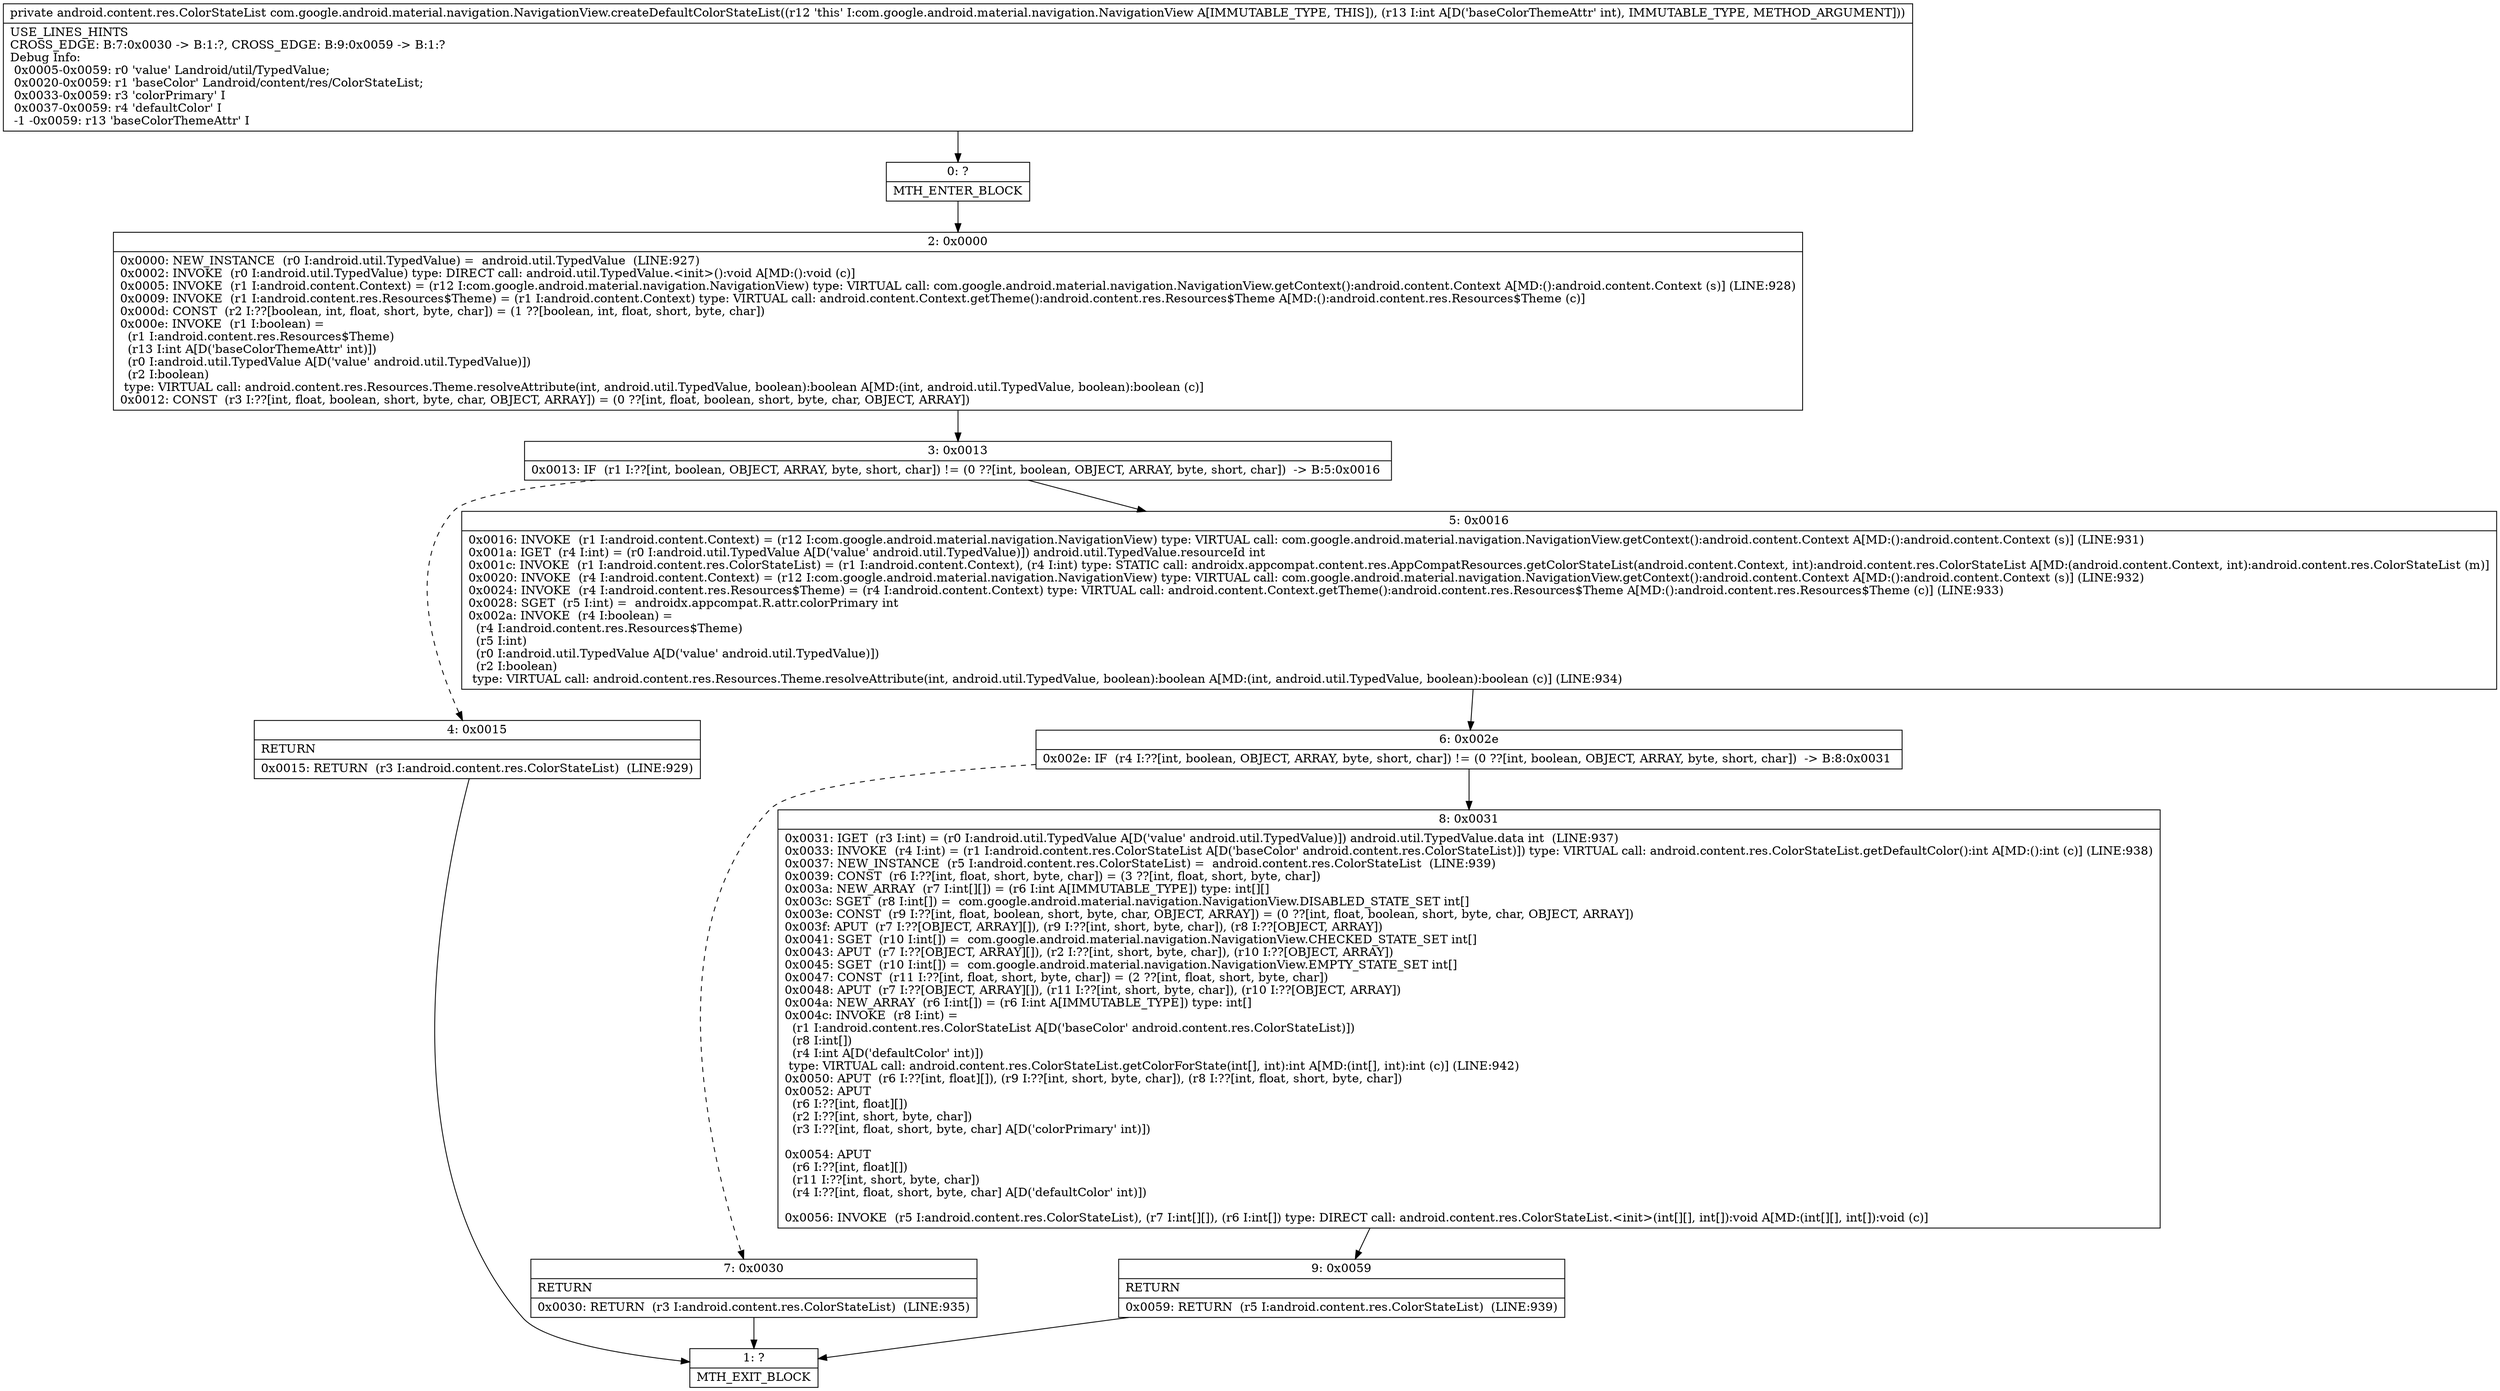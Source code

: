 digraph "CFG forcom.google.android.material.navigation.NavigationView.createDefaultColorStateList(I)Landroid\/content\/res\/ColorStateList;" {
Node_0 [shape=record,label="{0\:\ ?|MTH_ENTER_BLOCK\l}"];
Node_2 [shape=record,label="{2\:\ 0x0000|0x0000: NEW_INSTANCE  (r0 I:android.util.TypedValue) =  android.util.TypedValue  (LINE:927)\l0x0002: INVOKE  (r0 I:android.util.TypedValue) type: DIRECT call: android.util.TypedValue.\<init\>():void A[MD:():void (c)]\l0x0005: INVOKE  (r1 I:android.content.Context) = (r12 I:com.google.android.material.navigation.NavigationView) type: VIRTUAL call: com.google.android.material.navigation.NavigationView.getContext():android.content.Context A[MD:():android.content.Context (s)] (LINE:928)\l0x0009: INVOKE  (r1 I:android.content.res.Resources$Theme) = (r1 I:android.content.Context) type: VIRTUAL call: android.content.Context.getTheme():android.content.res.Resources$Theme A[MD:():android.content.res.Resources$Theme (c)]\l0x000d: CONST  (r2 I:??[boolean, int, float, short, byte, char]) = (1 ??[boolean, int, float, short, byte, char]) \l0x000e: INVOKE  (r1 I:boolean) = \l  (r1 I:android.content.res.Resources$Theme)\l  (r13 I:int A[D('baseColorThemeAttr' int)])\l  (r0 I:android.util.TypedValue A[D('value' android.util.TypedValue)])\l  (r2 I:boolean)\l type: VIRTUAL call: android.content.res.Resources.Theme.resolveAttribute(int, android.util.TypedValue, boolean):boolean A[MD:(int, android.util.TypedValue, boolean):boolean (c)]\l0x0012: CONST  (r3 I:??[int, float, boolean, short, byte, char, OBJECT, ARRAY]) = (0 ??[int, float, boolean, short, byte, char, OBJECT, ARRAY]) \l}"];
Node_3 [shape=record,label="{3\:\ 0x0013|0x0013: IF  (r1 I:??[int, boolean, OBJECT, ARRAY, byte, short, char]) != (0 ??[int, boolean, OBJECT, ARRAY, byte, short, char])  \-\> B:5:0x0016 \l}"];
Node_4 [shape=record,label="{4\:\ 0x0015|RETURN\l|0x0015: RETURN  (r3 I:android.content.res.ColorStateList)  (LINE:929)\l}"];
Node_1 [shape=record,label="{1\:\ ?|MTH_EXIT_BLOCK\l}"];
Node_5 [shape=record,label="{5\:\ 0x0016|0x0016: INVOKE  (r1 I:android.content.Context) = (r12 I:com.google.android.material.navigation.NavigationView) type: VIRTUAL call: com.google.android.material.navigation.NavigationView.getContext():android.content.Context A[MD:():android.content.Context (s)] (LINE:931)\l0x001a: IGET  (r4 I:int) = (r0 I:android.util.TypedValue A[D('value' android.util.TypedValue)]) android.util.TypedValue.resourceId int \l0x001c: INVOKE  (r1 I:android.content.res.ColorStateList) = (r1 I:android.content.Context), (r4 I:int) type: STATIC call: androidx.appcompat.content.res.AppCompatResources.getColorStateList(android.content.Context, int):android.content.res.ColorStateList A[MD:(android.content.Context, int):android.content.res.ColorStateList (m)]\l0x0020: INVOKE  (r4 I:android.content.Context) = (r12 I:com.google.android.material.navigation.NavigationView) type: VIRTUAL call: com.google.android.material.navigation.NavigationView.getContext():android.content.Context A[MD:():android.content.Context (s)] (LINE:932)\l0x0024: INVOKE  (r4 I:android.content.res.Resources$Theme) = (r4 I:android.content.Context) type: VIRTUAL call: android.content.Context.getTheme():android.content.res.Resources$Theme A[MD:():android.content.res.Resources$Theme (c)] (LINE:933)\l0x0028: SGET  (r5 I:int) =  androidx.appcompat.R.attr.colorPrimary int \l0x002a: INVOKE  (r4 I:boolean) = \l  (r4 I:android.content.res.Resources$Theme)\l  (r5 I:int)\l  (r0 I:android.util.TypedValue A[D('value' android.util.TypedValue)])\l  (r2 I:boolean)\l type: VIRTUAL call: android.content.res.Resources.Theme.resolveAttribute(int, android.util.TypedValue, boolean):boolean A[MD:(int, android.util.TypedValue, boolean):boolean (c)] (LINE:934)\l}"];
Node_6 [shape=record,label="{6\:\ 0x002e|0x002e: IF  (r4 I:??[int, boolean, OBJECT, ARRAY, byte, short, char]) != (0 ??[int, boolean, OBJECT, ARRAY, byte, short, char])  \-\> B:8:0x0031 \l}"];
Node_7 [shape=record,label="{7\:\ 0x0030|RETURN\l|0x0030: RETURN  (r3 I:android.content.res.ColorStateList)  (LINE:935)\l}"];
Node_8 [shape=record,label="{8\:\ 0x0031|0x0031: IGET  (r3 I:int) = (r0 I:android.util.TypedValue A[D('value' android.util.TypedValue)]) android.util.TypedValue.data int  (LINE:937)\l0x0033: INVOKE  (r4 I:int) = (r1 I:android.content.res.ColorStateList A[D('baseColor' android.content.res.ColorStateList)]) type: VIRTUAL call: android.content.res.ColorStateList.getDefaultColor():int A[MD:():int (c)] (LINE:938)\l0x0037: NEW_INSTANCE  (r5 I:android.content.res.ColorStateList) =  android.content.res.ColorStateList  (LINE:939)\l0x0039: CONST  (r6 I:??[int, float, short, byte, char]) = (3 ??[int, float, short, byte, char]) \l0x003a: NEW_ARRAY  (r7 I:int[][]) = (r6 I:int A[IMMUTABLE_TYPE]) type: int[][] \l0x003c: SGET  (r8 I:int[]) =  com.google.android.material.navigation.NavigationView.DISABLED_STATE_SET int[] \l0x003e: CONST  (r9 I:??[int, float, boolean, short, byte, char, OBJECT, ARRAY]) = (0 ??[int, float, boolean, short, byte, char, OBJECT, ARRAY]) \l0x003f: APUT  (r7 I:??[OBJECT, ARRAY][]), (r9 I:??[int, short, byte, char]), (r8 I:??[OBJECT, ARRAY]) \l0x0041: SGET  (r10 I:int[]) =  com.google.android.material.navigation.NavigationView.CHECKED_STATE_SET int[] \l0x0043: APUT  (r7 I:??[OBJECT, ARRAY][]), (r2 I:??[int, short, byte, char]), (r10 I:??[OBJECT, ARRAY]) \l0x0045: SGET  (r10 I:int[]) =  com.google.android.material.navigation.NavigationView.EMPTY_STATE_SET int[] \l0x0047: CONST  (r11 I:??[int, float, short, byte, char]) = (2 ??[int, float, short, byte, char]) \l0x0048: APUT  (r7 I:??[OBJECT, ARRAY][]), (r11 I:??[int, short, byte, char]), (r10 I:??[OBJECT, ARRAY]) \l0x004a: NEW_ARRAY  (r6 I:int[]) = (r6 I:int A[IMMUTABLE_TYPE]) type: int[] \l0x004c: INVOKE  (r8 I:int) = \l  (r1 I:android.content.res.ColorStateList A[D('baseColor' android.content.res.ColorStateList)])\l  (r8 I:int[])\l  (r4 I:int A[D('defaultColor' int)])\l type: VIRTUAL call: android.content.res.ColorStateList.getColorForState(int[], int):int A[MD:(int[], int):int (c)] (LINE:942)\l0x0050: APUT  (r6 I:??[int, float][]), (r9 I:??[int, short, byte, char]), (r8 I:??[int, float, short, byte, char]) \l0x0052: APUT  \l  (r6 I:??[int, float][])\l  (r2 I:??[int, short, byte, char])\l  (r3 I:??[int, float, short, byte, char] A[D('colorPrimary' int)])\l \l0x0054: APUT  \l  (r6 I:??[int, float][])\l  (r11 I:??[int, short, byte, char])\l  (r4 I:??[int, float, short, byte, char] A[D('defaultColor' int)])\l \l0x0056: INVOKE  (r5 I:android.content.res.ColorStateList), (r7 I:int[][]), (r6 I:int[]) type: DIRECT call: android.content.res.ColorStateList.\<init\>(int[][], int[]):void A[MD:(int[][], int[]):void (c)]\l}"];
Node_9 [shape=record,label="{9\:\ 0x0059|RETURN\l|0x0059: RETURN  (r5 I:android.content.res.ColorStateList)  (LINE:939)\l}"];
MethodNode[shape=record,label="{private android.content.res.ColorStateList com.google.android.material.navigation.NavigationView.createDefaultColorStateList((r12 'this' I:com.google.android.material.navigation.NavigationView A[IMMUTABLE_TYPE, THIS]), (r13 I:int A[D('baseColorThemeAttr' int), IMMUTABLE_TYPE, METHOD_ARGUMENT]))  | USE_LINES_HINTS\lCROSS_EDGE: B:7:0x0030 \-\> B:1:?, CROSS_EDGE: B:9:0x0059 \-\> B:1:?\lDebug Info:\l  0x0005\-0x0059: r0 'value' Landroid\/util\/TypedValue;\l  0x0020\-0x0059: r1 'baseColor' Landroid\/content\/res\/ColorStateList;\l  0x0033\-0x0059: r3 'colorPrimary' I\l  0x0037\-0x0059: r4 'defaultColor' I\l  \-1 \-0x0059: r13 'baseColorThemeAttr' I\l}"];
MethodNode -> Node_0;Node_0 -> Node_2;
Node_2 -> Node_3;
Node_3 -> Node_4[style=dashed];
Node_3 -> Node_5;
Node_4 -> Node_1;
Node_5 -> Node_6;
Node_6 -> Node_7[style=dashed];
Node_6 -> Node_8;
Node_7 -> Node_1;
Node_8 -> Node_9;
Node_9 -> Node_1;
}

